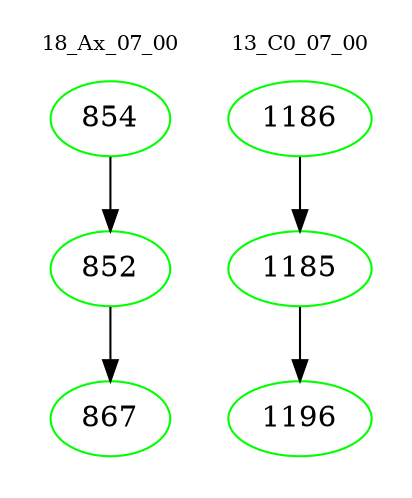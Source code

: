 digraph{
subgraph cluster_0 {
color = white
label = "18_Ax_07_00";
fontsize=10;
T0_854 [label="854", color="green"]
T0_854 -> T0_852 [color="black"]
T0_852 [label="852", color="green"]
T0_852 -> T0_867 [color="black"]
T0_867 [label="867", color="green"]
}
subgraph cluster_1 {
color = white
label = "13_C0_07_00";
fontsize=10;
T1_1186 [label="1186", color="green"]
T1_1186 -> T1_1185 [color="black"]
T1_1185 [label="1185", color="green"]
T1_1185 -> T1_1196 [color="black"]
T1_1196 [label="1196", color="green"]
}
}
